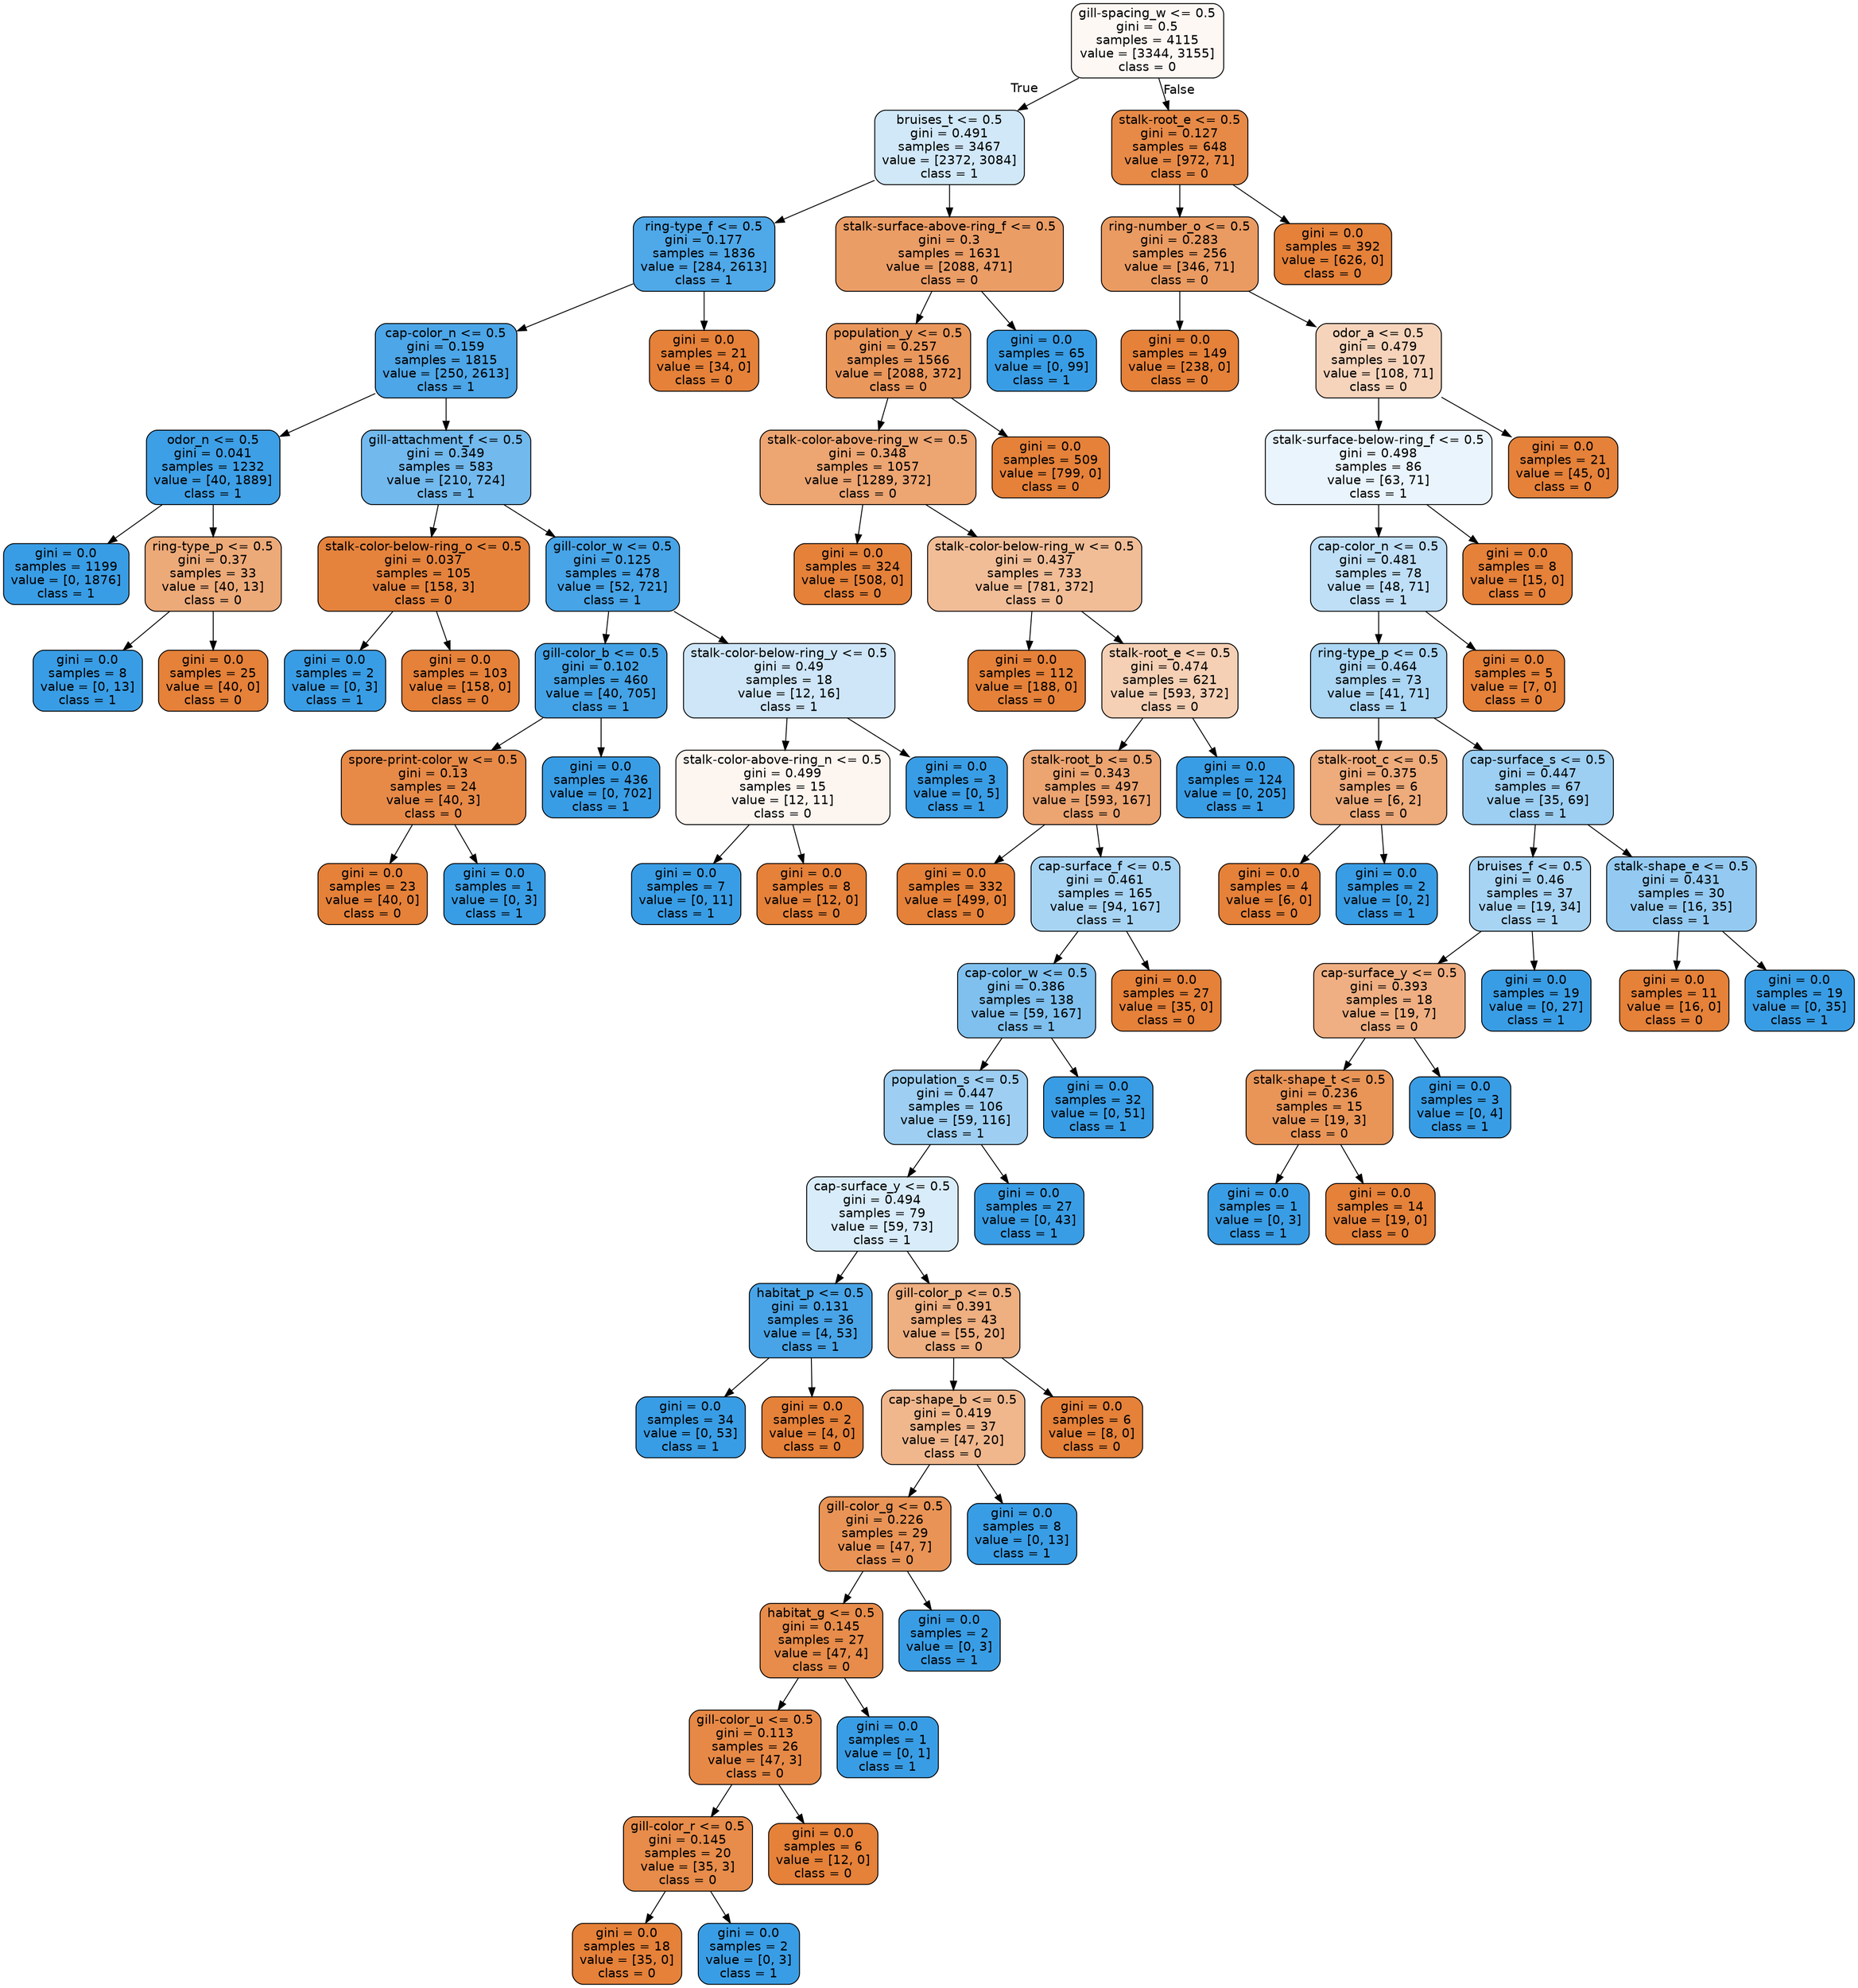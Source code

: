 digraph Tree {
node [shape=box, style="filled, rounded", color="black", fontname="helvetica"] ;
edge [fontname="helvetica"] ;
0 [label="gill-spacing_w <= 0.5\ngini = 0.5\nsamples = 4115\nvalue = [3344, 3155]\nclass = 0", fillcolor="#fef8f4"] ;
1 [label="bruises_t <= 0.5\ngini = 0.491\nsamples = 3467\nvalue = [2372, 3084]\nclass = 1", fillcolor="#d1e8f9"] ;
0 -> 1 [labeldistance=2.5, labelangle=45, headlabel="True"] ;
2 [label="ring-type_f <= 0.5\ngini = 0.177\nsamples = 1836\nvalue = [284, 2613]\nclass = 1", fillcolor="#4fa8e8"] ;
1 -> 2 ;
3 [label="cap-color_n <= 0.5\ngini = 0.159\nsamples = 1815\nvalue = [250, 2613]\nclass = 1", fillcolor="#4ca6e7"] ;
2 -> 3 ;
4 [label="odor_n <= 0.5\ngini = 0.041\nsamples = 1232\nvalue = [40, 1889]\nclass = 1", fillcolor="#3d9fe6"] ;
3 -> 4 ;
5 [label="gini = 0.0\nsamples = 1199\nvalue = [0, 1876]\nclass = 1", fillcolor="#399de5"] ;
4 -> 5 ;
6 [label="ring-type_p <= 0.5\ngini = 0.37\nsamples = 33\nvalue = [40, 13]\nclass = 0", fillcolor="#edaa79"] ;
4 -> 6 ;
7 [label="gini = 0.0\nsamples = 8\nvalue = [0, 13]\nclass = 1", fillcolor="#399de5"] ;
6 -> 7 ;
8 [label="gini = 0.0\nsamples = 25\nvalue = [40, 0]\nclass = 0", fillcolor="#e58139"] ;
6 -> 8 ;
9 [label="gill-attachment_f <= 0.5\ngini = 0.349\nsamples = 583\nvalue = [210, 724]\nclass = 1", fillcolor="#72b9ed"] ;
3 -> 9 ;
10 [label="stalk-color-below-ring_o <= 0.5\ngini = 0.037\nsamples = 105\nvalue = [158, 3]\nclass = 0", fillcolor="#e5833d"] ;
9 -> 10 ;
11 [label="gini = 0.0\nsamples = 2\nvalue = [0, 3]\nclass = 1", fillcolor="#399de5"] ;
10 -> 11 ;
12 [label="gini = 0.0\nsamples = 103\nvalue = [158, 0]\nclass = 0", fillcolor="#e58139"] ;
10 -> 12 ;
13 [label="gill-color_w <= 0.5\ngini = 0.125\nsamples = 478\nvalue = [52, 721]\nclass = 1", fillcolor="#47a4e7"] ;
9 -> 13 ;
14 [label="gill-color_b <= 0.5\ngini = 0.102\nsamples = 460\nvalue = [40, 705]\nclass = 1", fillcolor="#44a3e6"] ;
13 -> 14 ;
15 [label="spore-print-color_w <= 0.5\ngini = 0.13\nsamples = 24\nvalue = [40, 3]\nclass = 0", fillcolor="#e78a48"] ;
14 -> 15 ;
16 [label="gini = 0.0\nsamples = 23\nvalue = [40, 0]\nclass = 0", fillcolor="#e58139"] ;
15 -> 16 ;
17 [label="gini = 0.0\nsamples = 1\nvalue = [0, 3]\nclass = 1", fillcolor="#399de5"] ;
15 -> 17 ;
18 [label="gini = 0.0\nsamples = 436\nvalue = [0, 702]\nclass = 1", fillcolor="#399de5"] ;
14 -> 18 ;
19 [label="stalk-color-below-ring_y <= 0.5\ngini = 0.49\nsamples = 18\nvalue = [12, 16]\nclass = 1", fillcolor="#cee6f8"] ;
13 -> 19 ;
20 [label="stalk-color-above-ring_n <= 0.5\ngini = 0.499\nsamples = 15\nvalue = [12, 11]\nclass = 0", fillcolor="#fdf5ef"] ;
19 -> 20 ;
21 [label="gini = 0.0\nsamples = 7\nvalue = [0, 11]\nclass = 1", fillcolor="#399de5"] ;
20 -> 21 ;
22 [label="gini = 0.0\nsamples = 8\nvalue = [12, 0]\nclass = 0", fillcolor="#e58139"] ;
20 -> 22 ;
23 [label="gini = 0.0\nsamples = 3\nvalue = [0, 5]\nclass = 1", fillcolor="#399de5"] ;
19 -> 23 ;
24 [label="gini = 0.0\nsamples = 21\nvalue = [34, 0]\nclass = 0", fillcolor="#e58139"] ;
2 -> 24 ;
25 [label="stalk-surface-above-ring_f <= 0.5\ngini = 0.3\nsamples = 1631\nvalue = [2088, 471]\nclass = 0", fillcolor="#eb9d66"] ;
1 -> 25 ;
26 [label="population_y <= 0.5\ngini = 0.257\nsamples = 1566\nvalue = [2088, 372]\nclass = 0", fillcolor="#ea975c"] ;
25 -> 26 ;
27 [label="stalk-color-above-ring_w <= 0.5\ngini = 0.348\nsamples = 1057\nvalue = [1289, 372]\nclass = 0", fillcolor="#eda572"] ;
26 -> 27 ;
28 [label="gini = 0.0\nsamples = 324\nvalue = [508, 0]\nclass = 0", fillcolor="#e58139"] ;
27 -> 28 ;
29 [label="stalk-color-below-ring_w <= 0.5\ngini = 0.437\nsamples = 733\nvalue = [781, 372]\nclass = 0", fillcolor="#f1bd97"] ;
27 -> 29 ;
30 [label="gini = 0.0\nsamples = 112\nvalue = [188, 0]\nclass = 0", fillcolor="#e58139"] ;
29 -> 30 ;
31 [label="stalk-root_e <= 0.5\ngini = 0.474\nsamples = 621\nvalue = [593, 372]\nclass = 0", fillcolor="#f5d0b5"] ;
29 -> 31 ;
32 [label="stalk-root_b <= 0.5\ngini = 0.343\nsamples = 497\nvalue = [593, 167]\nclass = 0", fillcolor="#eca471"] ;
31 -> 32 ;
33 [label="gini = 0.0\nsamples = 332\nvalue = [499, 0]\nclass = 0", fillcolor="#e58139"] ;
32 -> 33 ;
34 [label="cap-surface_f <= 0.5\ngini = 0.461\nsamples = 165\nvalue = [94, 167]\nclass = 1", fillcolor="#a8d4f4"] ;
32 -> 34 ;
35 [label="cap-color_w <= 0.5\ngini = 0.386\nsamples = 138\nvalue = [59, 167]\nclass = 1", fillcolor="#7fc0ee"] ;
34 -> 35 ;
36 [label="population_s <= 0.5\ngini = 0.447\nsamples = 106\nvalue = [59, 116]\nclass = 1", fillcolor="#9ecff2"] ;
35 -> 36 ;
37 [label="cap-surface_y <= 0.5\ngini = 0.494\nsamples = 79\nvalue = [59, 73]\nclass = 1", fillcolor="#d9ecfa"] ;
36 -> 37 ;
38 [label="habitat_p <= 0.5\ngini = 0.131\nsamples = 36\nvalue = [4, 53]\nclass = 1", fillcolor="#48a4e7"] ;
37 -> 38 ;
39 [label="gini = 0.0\nsamples = 34\nvalue = [0, 53]\nclass = 1", fillcolor="#399de5"] ;
38 -> 39 ;
40 [label="gini = 0.0\nsamples = 2\nvalue = [4, 0]\nclass = 0", fillcolor="#e58139"] ;
38 -> 40 ;
41 [label="gill-color_p <= 0.5\ngini = 0.391\nsamples = 43\nvalue = [55, 20]\nclass = 0", fillcolor="#eeaf81"] ;
37 -> 41 ;
42 [label="cap-shape_b <= 0.5\ngini = 0.419\nsamples = 37\nvalue = [47, 20]\nclass = 0", fillcolor="#f0b78d"] ;
41 -> 42 ;
43 [label="gill-color_g <= 0.5\ngini = 0.226\nsamples = 29\nvalue = [47, 7]\nclass = 0", fillcolor="#e99456"] ;
42 -> 43 ;
44 [label="habitat_g <= 0.5\ngini = 0.145\nsamples = 27\nvalue = [47, 4]\nclass = 0", fillcolor="#e78c4a"] ;
43 -> 44 ;
45 [label="gill-color_u <= 0.5\ngini = 0.113\nsamples = 26\nvalue = [47, 3]\nclass = 0", fillcolor="#e78946"] ;
44 -> 45 ;
46 [label="gill-color_r <= 0.5\ngini = 0.145\nsamples = 20\nvalue = [35, 3]\nclass = 0", fillcolor="#e78c4a"] ;
45 -> 46 ;
47 [label="gini = 0.0\nsamples = 18\nvalue = [35, 0]\nclass = 0", fillcolor="#e58139"] ;
46 -> 47 ;
48 [label="gini = 0.0\nsamples = 2\nvalue = [0, 3]\nclass = 1", fillcolor="#399de5"] ;
46 -> 48 ;
49 [label="gini = 0.0\nsamples = 6\nvalue = [12, 0]\nclass = 0", fillcolor="#e58139"] ;
45 -> 49 ;
50 [label="gini = 0.0\nsamples = 1\nvalue = [0, 1]\nclass = 1", fillcolor="#399de5"] ;
44 -> 50 ;
51 [label="gini = 0.0\nsamples = 2\nvalue = [0, 3]\nclass = 1", fillcolor="#399de5"] ;
43 -> 51 ;
52 [label="gini = 0.0\nsamples = 8\nvalue = [0, 13]\nclass = 1", fillcolor="#399de5"] ;
42 -> 52 ;
53 [label="gini = 0.0\nsamples = 6\nvalue = [8, 0]\nclass = 0", fillcolor="#e58139"] ;
41 -> 53 ;
54 [label="gini = 0.0\nsamples = 27\nvalue = [0, 43]\nclass = 1", fillcolor="#399de5"] ;
36 -> 54 ;
55 [label="gini = 0.0\nsamples = 32\nvalue = [0, 51]\nclass = 1", fillcolor="#399de5"] ;
35 -> 55 ;
56 [label="gini = 0.0\nsamples = 27\nvalue = [35, 0]\nclass = 0", fillcolor="#e58139"] ;
34 -> 56 ;
57 [label="gini = 0.0\nsamples = 124\nvalue = [0, 205]\nclass = 1", fillcolor="#399de5"] ;
31 -> 57 ;
58 [label="gini = 0.0\nsamples = 509\nvalue = [799, 0]\nclass = 0", fillcolor="#e58139"] ;
26 -> 58 ;
59 [label="gini = 0.0\nsamples = 65\nvalue = [0, 99]\nclass = 1", fillcolor="#399de5"] ;
25 -> 59 ;
60 [label="stalk-root_e <= 0.5\ngini = 0.127\nsamples = 648\nvalue = [972, 71]\nclass = 0", fillcolor="#e78a47"] ;
0 -> 60 [labeldistance=2.5, labelangle=-45, headlabel="False"] ;
61 [label="ring-number_o <= 0.5\ngini = 0.283\nsamples = 256\nvalue = [346, 71]\nclass = 0", fillcolor="#ea9b62"] ;
60 -> 61 ;
62 [label="gini = 0.0\nsamples = 149\nvalue = [238, 0]\nclass = 0", fillcolor="#e58139"] ;
61 -> 62 ;
63 [label="odor_a <= 0.5\ngini = 0.479\nsamples = 107\nvalue = [108, 71]\nclass = 0", fillcolor="#f6d4bb"] ;
61 -> 63 ;
64 [label="stalk-surface-below-ring_f <= 0.5\ngini = 0.498\nsamples = 86\nvalue = [63, 71]\nclass = 1", fillcolor="#e9f4fc"] ;
63 -> 64 ;
65 [label="cap-color_n <= 0.5\ngini = 0.481\nsamples = 78\nvalue = [48, 71]\nclass = 1", fillcolor="#bfdff7"] ;
64 -> 65 ;
66 [label="ring-type_p <= 0.5\ngini = 0.464\nsamples = 73\nvalue = [41, 71]\nclass = 1", fillcolor="#abd6f4"] ;
65 -> 66 ;
67 [label="stalk-root_c <= 0.5\ngini = 0.375\nsamples = 6\nvalue = [6, 2]\nclass = 0", fillcolor="#eeab7b"] ;
66 -> 67 ;
68 [label="gini = 0.0\nsamples = 4\nvalue = [6, 0]\nclass = 0", fillcolor="#e58139"] ;
67 -> 68 ;
69 [label="gini = 0.0\nsamples = 2\nvalue = [0, 2]\nclass = 1", fillcolor="#399de5"] ;
67 -> 69 ;
70 [label="cap-surface_s <= 0.5\ngini = 0.447\nsamples = 67\nvalue = [35, 69]\nclass = 1", fillcolor="#9dcff2"] ;
66 -> 70 ;
71 [label="bruises_f <= 0.5\ngini = 0.46\nsamples = 37\nvalue = [19, 34]\nclass = 1", fillcolor="#a8d4f4"] ;
70 -> 71 ;
72 [label="cap-surface_y <= 0.5\ngini = 0.393\nsamples = 18\nvalue = [19, 7]\nclass = 0", fillcolor="#efaf82"] ;
71 -> 72 ;
73 [label="stalk-shape_t <= 0.5\ngini = 0.236\nsamples = 15\nvalue = [19, 3]\nclass = 0", fillcolor="#e99558"] ;
72 -> 73 ;
74 [label="gini = 0.0\nsamples = 1\nvalue = [0, 3]\nclass = 1", fillcolor="#399de5"] ;
73 -> 74 ;
75 [label="gini = 0.0\nsamples = 14\nvalue = [19, 0]\nclass = 0", fillcolor="#e58139"] ;
73 -> 75 ;
76 [label="gini = 0.0\nsamples = 3\nvalue = [0, 4]\nclass = 1", fillcolor="#399de5"] ;
72 -> 76 ;
77 [label="gini = 0.0\nsamples = 19\nvalue = [0, 27]\nclass = 1", fillcolor="#399de5"] ;
71 -> 77 ;
78 [label="stalk-shape_e <= 0.5\ngini = 0.431\nsamples = 30\nvalue = [16, 35]\nclass = 1", fillcolor="#94caf1"] ;
70 -> 78 ;
79 [label="gini = 0.0\nsamples = 11\nvalue = [16, 0]\nclass = 0", fillcolor="#e58139"] ;
78 -> 79 ;
80 [label="gini = 0.0\nsamples = 19\nvalue = [0, 35]\nclass = 1", fillcolor="#399de5"] ;
78 -> 80 ;
81 [label="gini = 0.0\nsamples = 5\nvalue = [7, 0]\nclass = 0", fillcolor="#e58139"] ;
65 -> 81 ;
82 [label="gini = 0.0\nsamples = 8\nvalue = [15, 0]\nclass = 0", fillcolor="#e58139"] ;
64 -> 82 ;
83 [label="gini = 0.0\nsamples = 21\nvalue = [45, 0]\nclass = 0", fillcolor="#e58139"] ;
63 -> 83 ;
84 [label="gini = 0.0\nsamples = 392\nvalue = [626, 0]\nclass = 0", fillcolor="#e58139"] ;
60 -> 84 ;
}